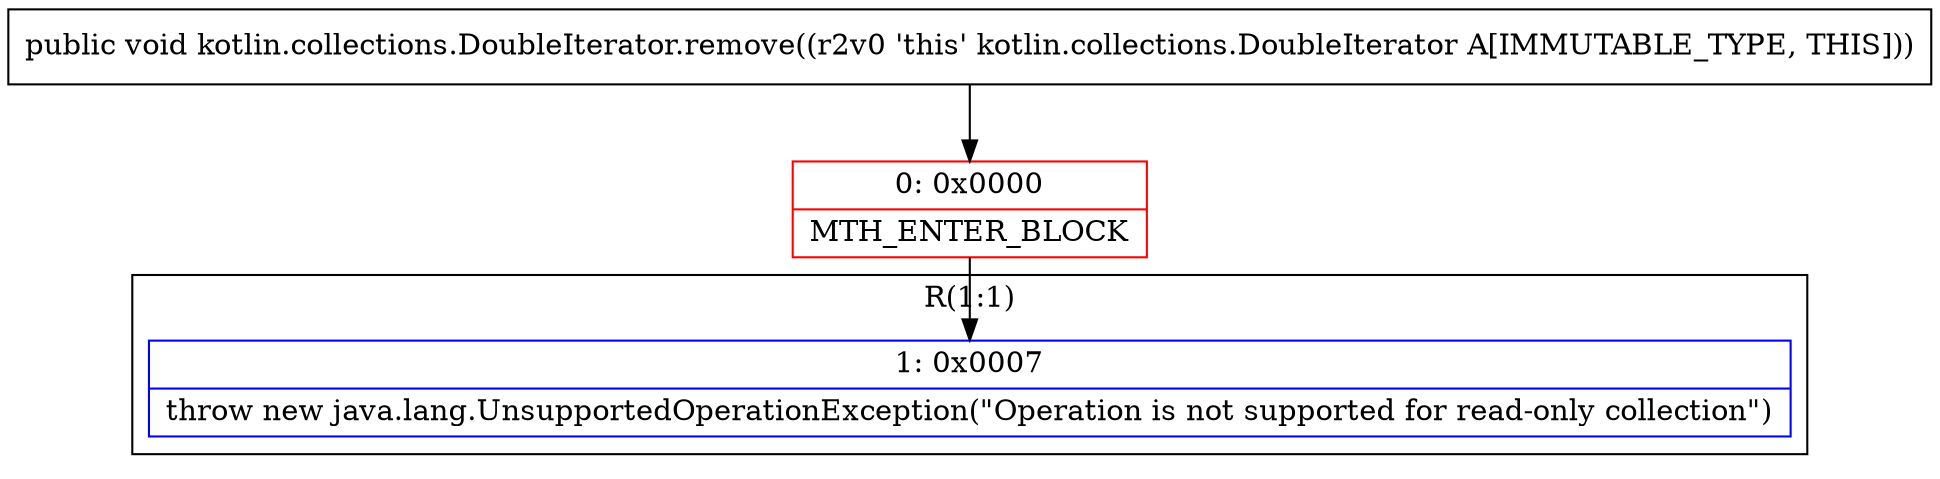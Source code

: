 digraph "CFG forkotlin.collections.DoubleIterator.remove()V" {
subgraph cluster_Region_1616282654 {
label = "R(1:1)";
node [shape=record,color=blue];
Node_1 [shape=record,label="{1\:\ 0x0007|throw new java.lang.UnsupportedOperationException(\"Operation is not supported for read\-only collection\")\l}"];
}
Node_0 [shape=record,color=red,label="{0\:\ 0x0000|MTH_ENTER_BLOCK\l}"];
MethodNode[shape=record,label="{public void kotlin.collections.DoubleIterator.remove((r2v0 'this' kotlin.collections.DoubleIterator A[IMMUTABLE_TYPE, THIS])) }"];
MethodNode -> Node_0;
Node_0 -> Node_1;
}


